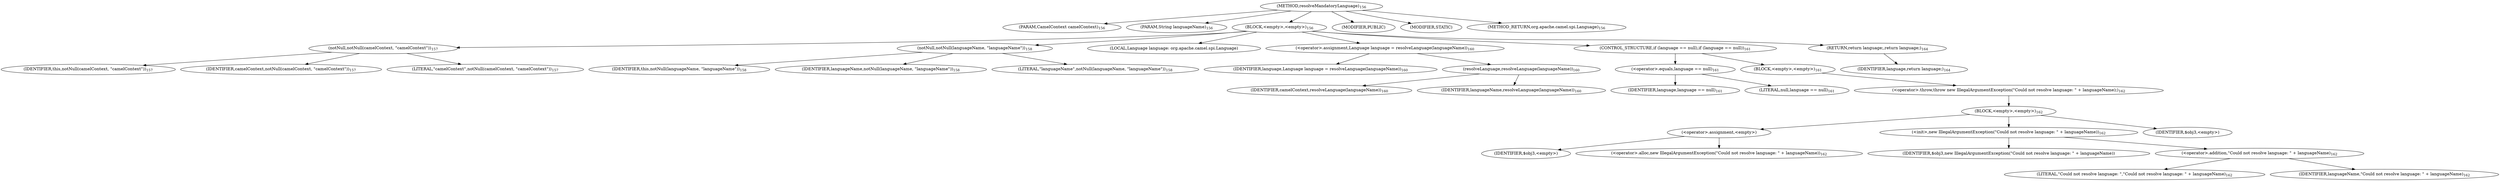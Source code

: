 digraph "resolveMandatoryLanguage" {  
"269" [label = <(METHOD,resolveMandatoryLanguage)<SUB>156</SUB>> ]
"270" [label = <(PARAM,CamelContext camelContext)<SUB>156</SUB>> ]
"271" [label = <(PARAM,String languageName)<SUB>156</SUB>> ]
"272" [label = <(BLOCK,&lt;empty&gt;,&lt;empty&gt;)<SUB>156</SUB>> ]
"273" [label = <(notNull,notNull(camelContext, &quot;camelContext&quot;))<SUB>157</SUB>> ]
"274" [label = <(IDENTIFIER,this,notNull(camelContext, &quot;camelContext&quot;))<SUB>157</SUB>> ]
"275" [label = <(IDENTIFIER,camelContext,notNull(camelContext, &quot;camelContext&quot;))<SUB>157</SUB>> ]
"276" [label = <(LITERAL,&quot;camelContext&quot;,notNull(camelContext, &quot;camelContext&quot;))<SUB>157</SUB>> ]
"277" [label = <(notNull,notNull(languageName, &quot;languageName&quot;))<SUB>158</SUB>> ]
"278" [label = <(IDENTIFIER,this,notNull(languageName, &quot;languageName&quot;))<SUB>158</SUB>> ]
"279" [label = <(IDENTIFIER,languageName,notNull(languageName, &quot;languageName&quot;))<SUB>158</SUB>> ]
"280" [label = <(LITERAL,&quot;languageName&quot;,notNull(languageName, &quot;languageName&quot;))<SUB>158</SUB>> ]
"281" [label = <(LOCAL,Language language: org.apache.camel.spi.Language)> ]
"282" [label = <(&lt;operator&gt;.assignment,Language language = resolveLanguage(languageName))<SUB>160</SUB>> ]
"283" [label = <(IDENTIFIER,language,Language language = resolveLanguage(languageName))<SUB>160</SUB>> ]
"284" [label = <(resolveLanguage,resolveLanguage(languageName))<SUB>160</SUB>> ]
"285" [label = <(IDENTIFIER,camelContext,resolveLanguage(languageName))<SUB>160</SUB>> ]
"286" [label = <(IDENTIFIER,languageName,resolveLanguage(languageName))<SUB>160</SUB>> ]
"287" [label = <(CONTROL_STRUCTURE,if (language == null),if (language == null))<SUB>161</SUB>> ]
"288" [label = <(&lt;operator&gt;.equals,language == null)<SUB>161</SUB>> ]
"289" [label = <(IDENTIFIER,language,language == null)<SUB>161</SUB>> ]
"290" [label = <(LITERAL,null,language == null)<SUB>161</SUB>> ]
"291" [label = <(BLOCK,&lt;empty&gt;,&lt;empty&gt;)<SUB>161</SUB>> ]
"292" [label = <(&lt;operator&gt;.throw,throw new IllegalArgumentException(&quot;Could not resolve language: &quot; + languageName);)<SUB>162</SUB>> ]
"293" [label = <(BLOCK,&lt;empty&gt;,&lt;empty&gt;)<SUB>162</SUB>> ]
"294" [label = <(&lt;operator&gt;.assignment,&lt;empty&gt;)> ]
"295" [label = <(IDENTIFIER,$obj3,&lt;empty&gt;)> ]
"296" [label = <(&lt;operator&gt;.alloc,new IllegalArgumentException(&quot;Could not resolve language: &quot; + languageName))<SUB>162</SUB>> ]
"297" [label = <(&lt;init&gt;,new IllegalArgumentException(&quot;Could not resolve language: &quot; + languageName))<SUB>162</SUB>> ]
"298" [label = <(IDENTIFIER,$obj3,new IllegalArgumentException(&quot;Could not resolve language: &quot; + languageName))> ]
"299" [label = <(&lt;operator&gt;.addition,&quot;Could not resolve language: &quot; + languageName)<SUB>162</SUB>> ]
"300" [label = <(LITERAL,&quot;Could not resolve language: &quot;,&quot;Could not resolve language: &quot; + languageName)<SUB>162</SUB>> ]
"301" [label = <(IDENTIFIER,languageName,&quot;Could not resolve language: &quot; + languageName)<SUB>162</SUB>> ]
"302" [label = <(IDENTIFIER,$obj3,&lt;empty&gt;)> ]
"303" [label = <(RETURN,return language;,return language;)<SUB>164</SUB>> ]
"304" [label = <(IDENTIFIER,language,return language;)<SUB>164</SUB>> ]
"305" [label = <(MODIFIER,PUBLIC)> ]
"306" [label = <(MODIFIER,STATIC)> ]
"307" [label = <(METHOD_RETURN,org.apache.camel.spi.Language)<SUB>156</SUB>> ]
  "269" -> "270" 
  "269" -> "271" 
  "269" -> "272" 
  "269" -> "305" 
  "269" -> "306" 
  "269" -> "307" 
  "272" -> "273" 
  "272" -> "277" 
  "272" -> "281" 
  "272" -> "282" 
  "272" -> "287" 
  "272" -> "303" 
  "273" -> "274" 
  "273" -> "275" 
  "273" -> "276" 
  "277" -> "278" 
  "277" -> "279" 
  "277" -> "280" 
  "282" -> "283" 
  "282" -> "284" 
  "284" -> "285" 
  "284" -> "286" 
  "287" -> "288" 
  "287" -> "291" 
  "288" -> "289" 
  "288" -> "290" 
  "291" -> "292" 
  "292" -> "293" 
  "293" -> "294" 
  "293" -> "297" 
  "293" -> "302" 
  "294" -> "295" 
  "294" -> "296" 
  "297" -> "298" 
  "297" -> "299" 
  "299" -> "300" 
  "299" -> "301" 
  "303" -> "304" 
}
